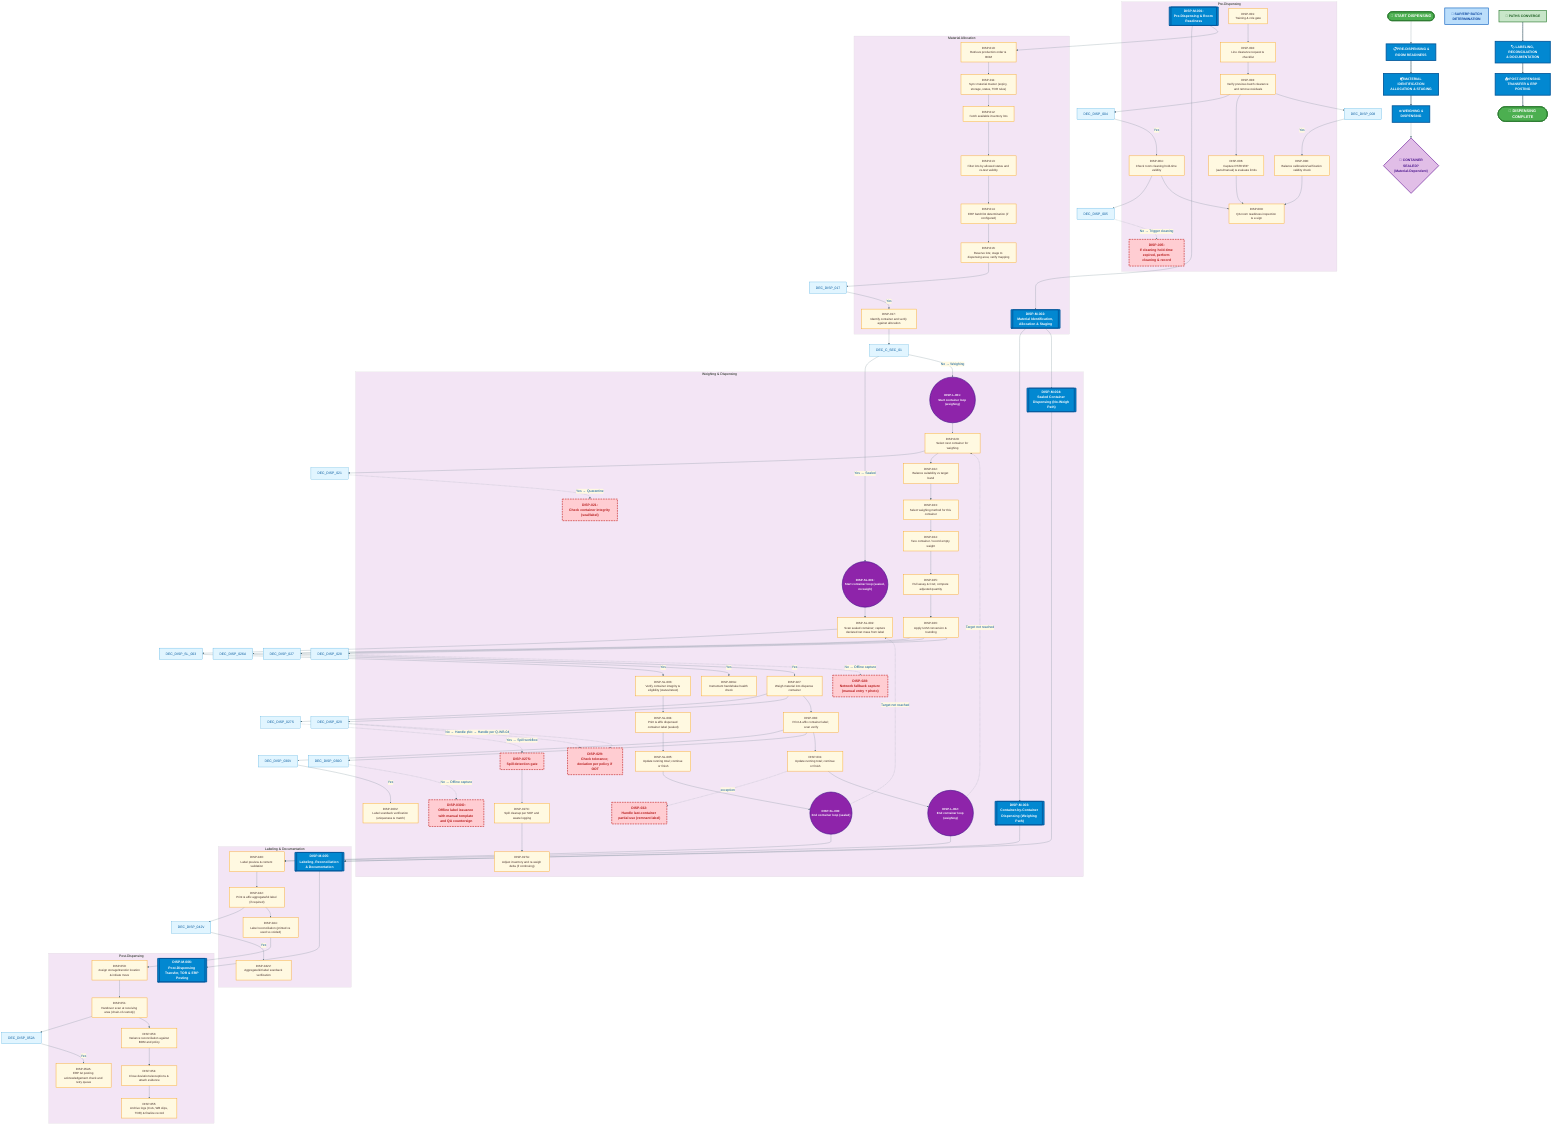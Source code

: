 %%{init: {'theme':'base', 'themeVariables': { 'primaryColor':'#e1f5ff','primaryTextColor':'#01579b','primaryBorderColor':'#0288d1','lineColor':'#546e7a','secondaryColor':'#fff9e1','tertiaryColor':'#f3e5f5'}}}%%
graph TB
  classDef macroStyle fill:#0288d1,stroke:#01579b,stroke-width:4px,color:#ffffff,font-weight:bold,font-size:16px
  classDef microStyle fill:#fff9e1,stroke:#f9a825,stroke-width:2px,color:#3e2723,font-size:14px
  classDef loopStyle fill:#8e24aa,stroke:#4a148c,stroke-width:3px,color:#ffffff,font-weight:bold,font-size:14px
  classDef exceptionStyle fill:#ffcdd2,stroke:#c62828,stroke-width:3px,stroke-dasharray:8 4,color:#b71c1c,font-weight:bold
  classDef decisionStyle fill:#fff3e0,stroke:#e65100,stroke-width:3px,color:#e65100,font-weight:bold
  classDef convergeStyle fill:#c8e6c9,stroke:#2e7d32,stroke-width:3px,color:#1b5e20,font-weight:bold
  classDef dualPathStyle fill:#e1bee7,stroke:#6a1b9a,stroke-width:3px,color:#4a148c,font-weight:bold

  %% ========================================
  %% START
  %% ========================================

  START([🏁 START DISPENSING])
  style START fill:#4caf50,stroke:#2e7d32,stroke-width:4px,color:#ffffff,font-weight:bold,font-size:18px

  %% ========================================
  %% STAGE 1: PRE-DISPENSING
  %% ========================================

  M1["📋 PRE-DISPENSING &<br/>ROOM READINESS"]
  class M1 macroStyle
  START --> M1

  %% ========================================
  %% STAGE 2: MATERIAL ALLOCATION
  %% ========================================

  M2["📦 MATERIAL IDENTIFICATION<br/>ALLOCATION & STAGING"]
  class M2 macroStyle
  M1 ==> M2

  T014["🎯 SAP/ERP BATCH<br/>DETERMINATION"]
  style T014 fill:#bbdefb,stroke:#1565c0,stroke-width:3px,color:#0d47a1,font-weight:bold

  %% ========================================
  %% STAGE 3: WEIGHING & DISPENSING
  %% ========================================

  M3["⚖️ WEIGHING &<br/>DISPENSING"]
  class M3 macroStyle
  M2 ==> M3

  ROUTE{"🔀 CONTAINER<br/>SEALED?<br/>(Material-Dependent)"}
  class ROUTE dualPathStyle
  M3 --> ROUTE

  %% ========================================
  %% STAGE 4: LABELING & DOCUMENTATION
  %% ========================================

  M5["🏷️ LABELING, RECONCILIATION<br/>& DOCUMENTATION"]
  class M5 macroStyle

  CONVERGE["🔗 PATHS CONVERGE"]
  class CONVERGE convergeStyle
  CONVERGE ==> M5

  %% ========================================
  %% STAGE 5: POST-DISPENSING
  %% ========================================

  M6["📤 POST-DISPENSING<br/>TRANSFER & ERP POSTING"]
  class M6 macroStyle
  M5 ==> M6

  %% ========================================
  %% END
  %% ========================================

  COMPLETE([🎉 DISPENSING COMPLETE])
  style COMPLETE fill:#4caf50,stroke:#2e7d32,stroke-width:4px,color:#ffffff,font-weight:bold,font-size:18px
  M6 ==> COMPLETE

  subgraph Pre-Dispensing["Pre-Dispensing"]
    DISP_M_001[["DISP-M-001:<br/>Pre-Dispensing & Room Readiness"]]
    class DISP_M_001 macroStyle
    DISP_001["DISP-001:<br/>Training & role gate"]
    class DISP_001 microStyle
    DISP_002["DISP-002:<br/>Line clearance request & checklist"]
    class DISP_002 microStyle
    DISP_003["DISP-003:<br/>Verify previous batch clearance and remove residuals"]
    class DISP_003 microStyle
    DISP_004["DISP-004:<br/>Check room cleaning hold-time validity"]
    class DISP_004 microStyle
    DISP_005["DISP-005:<br/>If cleaning hold-time expired, perform cleaning & record"]
    class DISP_005 exceptionStyle
    DISP_006["DISP-006:<br/>Capture RT/RH/DP (auto/manual) & evaluate limits"]
    class DISP_006 microStyle
    DISP_008["DISP-008:<br/>Balance calibration/verification validity check"]
    class DISP_008 microStyle
    DISP_009["DISP-009:<br/>QA room readiness inspection & e-sign"]
    class DISP_009 microStyle
  end
  subgraph Material_Allocation["Material Allocation"]
    DISP_M_002[["DISP-M-002:<br/>Material Identification, Allocation & Staging"]]
    class DISP_M_002 macroStyle
    DISP_010["DISP-010:<br/>Retrieve production order & BOM"]
    class DISP_010 microStyle
    DISP_011["DISP-011:<br/>Sync material master (expiry, storage, status, TOR rules)"]
    class DISP_011 microStyle
    DISP_012["DISP-012:<br/>Fetch available inventory lots"]
    class DISP_012 microStyle
    DISP_013["DISP-013:<br/>Filter lots by allowed status and re-test validity"]
    class DISP_013 microStyle
    DISP_014["DISP-014:<br/>ERP batch/lot determination (if configured)"]
    class DISP_014 microStyle
    DISP_016["DISP-016:<br/>Reserve lots; stage to dispensing area; verify mapping"]
    class DISP_016 microStyle
    DISP_017["DISP-017:<br/>Identify container and verify against allocation"]
    class DISP_017 microStyle
  end
  subgraph Weighing_and_Dispensing["Weighing & Dispensing"]
    DISP_M_003[["DISP-M-003:<br/>Container-by-Container Dispensing (Weighing Path)"]]
    class DISP_M_003 macroStyle
    DISP_M_004[["DISP-M-004:<br/>Sealed Container Dispensing (No-Weigh Path)"]]
    class DISP_M_004 macroStyle
    DISP_L_001(("DISP-L-001:<br/>Start container loop (weighing)"))
    class DISP_L_001 loopStyle
    DISP_020["DISP-020:<br/>Select next container for weighing"]
    class DISP_020 microStyle
    DISP_021["DISP-021:<br/>Check container integrity (seal/label)"]
    class DISP_021 exceptionStyle
    DISP_022["DISP-022:<br/>Balance suitability vs target band"]
    class DISP_022 microStyle
    DISP_023["DISP-023:<br/>Select weighing method for this container"]
    class DISP_023 microStyle
    DISP_024["DISP-024:<br/>Tare container / record empty weight"]
    class DISP_024 microStyle
    DISP_025["DISP-025:<br/>Pull assay & CoA; compute adjusted quantity"]
    class DISP_025 microStyle
    DISP_026["DISP-026:<br/>Apply UoM conversion & rounding"]
    class DISP_026 microStyle
    DISP_026A["DISP-026A:<br/>Instrument handshake health check"]
    class DISP_026A microStyle
    DISP_027["DISP-027:<br/>Weigh material into dispense container"]
    class DISP_027 microStyle
    DISP_027S["DISP-027S:<br/>Spill detection gate"]
    class DISP_027S exceptionStyle
    DISP_027C["DISP-027C:<br/>Spill cleanup per SOP and waste logging"]
    class DISP_027C microStyle
    DISP_027A["DISP-027A:<br/>Adjust inventory and re-weigh delta (if continuing)"]
    class DISP_027A microStyle
    DISP_028["DISP-028:<br/>Network fallback capture (manual entry + photo)"]
    class DISP_028 exceptionStyle
    DISP_029["DISP-029:<br/>Check tolerance; deviation per policy if OOT"]
    class DISP_029 exceptionStyle
    DISP_030["DISP-030:<br/>Print & affix container label; scan verify"]
    class DISP_030 microStyle
    DISP_030V["DISP-030V:<br/>Label scanback verification (uniqueness & match)"]
    class DISP_030V microStyle
    DISP_030O["DISP-030O:<br/>Offline label issuance with manual template and QA countersign"]
    class DISP_030O exceptionStyle
    DISP_031["DISP-031:<br/>Update running total; continue or finish"]
    class DISP_031 microStyle
    DISP_032["DISP-032:<br/>Handle last-container partial use (remnant label)"]
    class DISP_032 exceptionStyle
    DISP_L_002(("DISP-L-002:<br/>End container loop (weighing)"))
    class DISP_L_002 loopStyle
    DISP_SL_001(("DISP-SL-001:<br/>Start container loop (sealed, no weigh)"))
    class DISP_SL_001 loopStyle
    DISP_SL_002["DISP-SL-002:<br/>Scan sealed container; capture declared net mass from label"]
    class DISP_SL_002 microStyle
    DISP_SL_003["DISP-SL-003:<br/>Verify container integrity & eligibility (status/retest)"]
    class DISP_SL_003 microStyle
    DISP_SL_004["DISP-SL-004:<br/>Print & affix dispensed container label (sealed)"]
    class DISP_SL_004 microStyle
    DISP_SL_005["DISP-SL-005:<br/>Update running total; continue or finish"]
    class DISP_SL_005 microStyle
    DISP_SL_006(("DISP-SL-006:<br/>End container loop (sealed)"))
    class DISP_SL_006 loopStyle
  end
  subgraph Labeling_and_Documentation["Labeling & Documentation"]
    DISP_M_005[["DISP-M-005:<br/>Labeling, Reconciliation & Documentation"]]
    class DISP_M_005 macroStyle
    DISP_040["DISP-040:<br/>Label preview & content validation"]
    class DISP_040 microStyle
    DISP_042["DISP-042:<br/>Print & affix aggregate/kit label (if required)"]
    class DISP_042 microStyle
    DISP_042V["DISP-042V:<br/>Aggregate/kit label scanback verification"]
    class DISP_042V microStyle
    DISP_044["DISP-044:<br/>Label reconciliation (printed vs used vs voided)"]
    class DISP_044 microStyle
  end
  subgraph Post-Dispensing["Post-Dispensing"]
    DISP_M_006[["DISP-M-006:<br/>Post-Dispensing Transfer, TOR & ERP Posting"]]
    class DISP_M_006 macroStyle
    DISP_050["DISP-050:<br/>Assign storage/transfer location & initiate move"]
    class DISP_050 microStyle
    DISP_051["DISP-051:<br/>Handover scan at receiving area (chain-of-custody)"]
    class DISP_051 microStyle
    DISP_052A["DISP-052A:<br/>ERP GI posting acknowledgement check and retry queue"]
    class DISP_052A microStyle
    DISP_053["DISP-053:<br/>Variance reconciliation against BOM and policy"]
    class DISP_053 microStyle
    DISP_054["DISP-054:<br/>Close deviations/exceptions & attach evidence"]
    class DISP_054 microStyle
    DISP_055["DISP-055:<br/>Archive logs (CoA, WB slips, TOR) & finalize record"]
    class DISP_055 microStyle
  end
  DISP_017 --> DEC_C_SEC_01
  DEC_C_SEC_01 -->|Yes → Sealed| DISP_SL_001
  DEC_C_SEC_01 -->|No → Weighing| DISP_L_001
  DISP_M_001 --> DISP_M_002
  DISP_M_002 --> DISP_M_003
  DISP_M_002 --> DISP_M_004
  DISP_M_003 --> DISP_M_005
  DISP_M_004 --> DISP_M_005
  DISP_M_005 --> DISP_M_006
  DISP_001 --> DISP_002
  DISP_002 --> DISP_003
  DISP_003 --> DEC_DISP_004
  DEC_DISP_004 -->|Yes| DISP_004
  DISP_004 --> DEC_DISP_005
  DEC_DISP_005 -.->|No → Trigger cleaning| DISP_005
  DISP_003 --> DISP_006
  DISP_003 --> DEC_DISP_008
  DEC_DISP_008 -->|Yes| DISP_008
  DISP_004 --> DISP_009
  DISP_006 --> DISP_009
  DISP_008 --> DISP_009
  DISP_M_001 --> DISP_010
  DISP_010 --> DISP_011
  DISP_011 --> DISP_012
  DISP_012 --> DISP_013
  DISP_013 --> DISP_014
  DISP_014 --> DISP_016
  DISP_016 --> DEC_DISP_017
  DEC_DISP_017 -->|Yes| DISP_017
  DISP_L_001 --> DISP_020
  DISP_020 --> DEC_DISP_021
  DEC_DISP_021 -.->|Yes → Quarantine| DISP_021
  DISP_020 --> DISP_022
  DISP_022 --> DISP_023
  DISP_023 --> DISP_024
  DISP_024 --> DISP_025
  DISP_025 --> DISP_026
  DISP_026 --> DEC_DISP_026A
  DEC_DISP_026A -->|Yes| DISP_026A
  DISP_026 --> DEC_DISP_027
  DEC_DISP_027 -->|Yes| DISP_027
  DISP_027 --> DEC_DISP_027S
  DEC_DISP_027S -.->|Yes → Spill workflow| DISP_027S
  DISP_027S --> DISP_027C
  DISP_027C --> DISP_027A
  DISP_026 --> DEC_DISP_028
  DEC_DISP_028 -.->|No → Offline capture| DISP_028
  DISP_027 --> DEC_DISP_029
  DEC_DISP_029 -.->|No → Handle per Q-WB-04| DISP_029
  DEC_DISP_029 -.->|No → Handle per Q-WB-04| DISP_029
  DISP_027 --> DISP_030
  DISP_030 --> DEC_DISP_030V
  DEC_DISP_030V -->|Yes| DISP_030V
  DISP_030 --> DEC_DISP_030O
  DEC_DISP_030O -.->|No → Offline capture| DISP_030O
  DISP_030 --> DISP_031
  DISP_031 -.->|exception| DISP_032
  DISP_031 --> DISP_L_002
  DISP_L_002 -.->|Target not reached| DISP_020
  DISP_SL_001 --> DISP_SL_002
  DISP_SL_002 --> DEC_DISP_SL_003
  DEC_DISP_SL_003 -->|Yes| DISP_SL_003
  DISP_SL_003 --> DISP_SL_004
  DISP_SL_004 --> DISP_SL_005
  DISP_SL_005 --> DISP_SL_006
  DISP_SL_006 -.->|Target not reached| DISP_SL_002
  DISP_L_002 --> DISP_040
  DISP_SL_006 --> DISP_040
  DISP_040 --> DISP_042
  DISP_042 --> DEC_DISP_042V
  DEC_DISP_042V -->|Yes| DISP_042V
  DISP_042 --> DISP_044
  DISP_044 --> DISP_050
  DISP_050 --> DISP_051
  DISP_051 --> DEC_DISP_052A
  DEC_DISP_052A -->|Yes| DISP_052A
  DISP_051 --> DISP_053
  DISP_053 --> DISP_054
  DISP_054 --> DISP_055